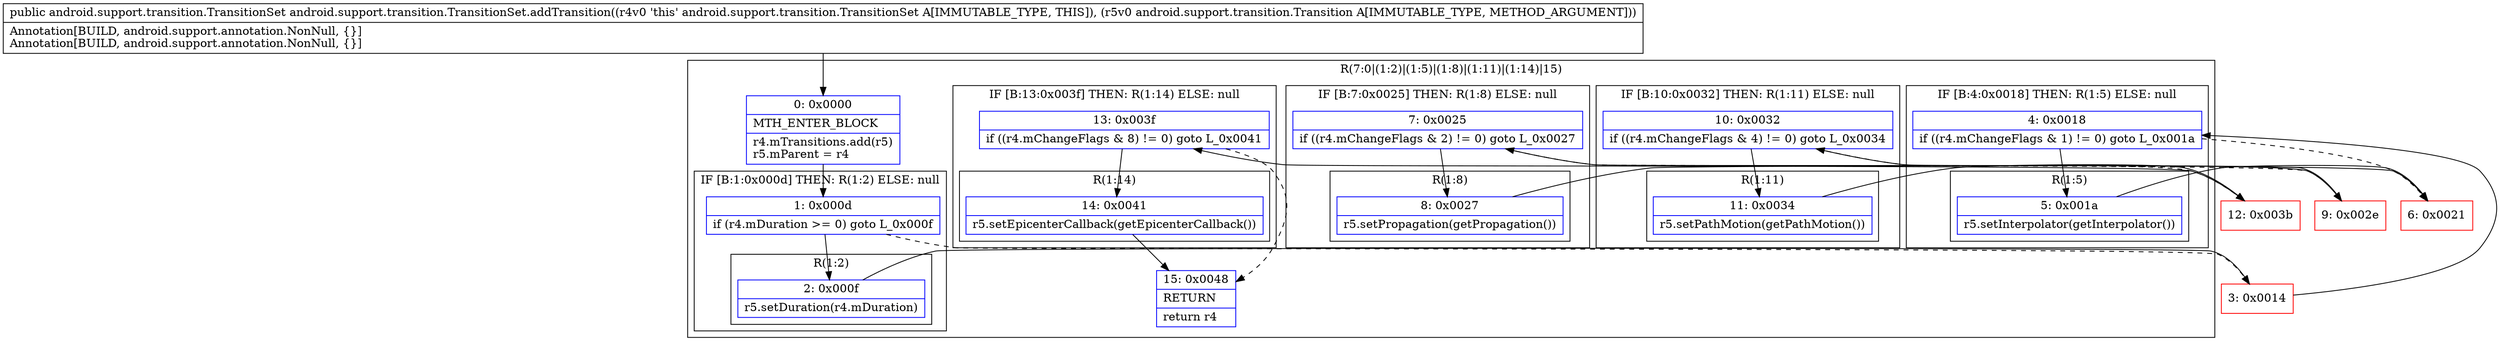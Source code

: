 digraph "CFG forandroid.support.transition.TransitionSet.addTransition(Landroid\/support\/transition\/Transition;)Landroid\/support\/transition\/TransitionSet;" {
subgraph cluster_Region_55020265 {
label = "R(7:0|(1:2)|(1:5)|(1:8)|(1:11)|(1:14)|15)";
node [shape=record,color=blue];
Node_0 [shape=record,label="{0\:\ 0x0000|MTH_ENTER_BLOCK\l|r4.mTransitions.add(r5)\lr5.mParent = r4\l}"];
subgraph cluster_IfRegion_898502612 {
label = "IF [B:1:0x000d] THEN: R(1:2) ELSE: null";
node [shape=record,color=blue];
Node_1 [shape=record,label="{1\:\ 0x000d|if (r4.mDuration \>= 0) goto L_0x000f\l}"];
subgraph cluster_Region_1668482740 {
label = "R(1:2)";
node [shape=record,color=blue];
Node_2 [shape=record,label="{2\:\ 0x000f|r5.setDuration(r4.mDuration)\l}"];
}
}
subgraph cluster_IfRegion_1592575895 {
label = "IF [B:4:0x0018] THEN: R(1:5) ELSE: null";
node [shape=record,color=blue];
Node_4 [shape=record,label="{4\:\ 0x0018|if ((r4.mChangeFlags & 1) != 0) goto L_0x001a\l}"];
subgraph cluster_Region_1640177249 {
label = "R(1:5)";
node [shape=record,color=blue];
Node_5 [shape=record,label="{5\:\ 0x001a|r5.setInterpolator(getInterpolator())\l}"];
}
}
subgraph cluster_IfRegion_620121378 {
label = "IF [B:7:0x0025] THEN: R(1:8) ELSE: null";
node [shape=record,color=blue];
Node_7 [shape=record,label="{7\:\ 0x0025|if ((r4.mChangeFlags & 2) != 0) goto L_0x0027\l}"];
subgraph cluster_Region_1607186862 {
label = "R(1:8)";
node [shape=record,color=blue];
Node_8 [shape=record,label="{8\:\ 0x0027|r5.setPropagation(getPropagation())\l}"];
}
}
subgraph cluster_IfRegion_1730350527 {
label = "IF [B:10:0x0032] THEN: R(1:11) ELSE: null";
node [shape=record,color=blue];
Node_10 [shape=record,label="{10\:\ 0x0032|if ((r4.mChangeFlags & 4) != 0) goto L_0x0034\l}"];
subgraph cluster_Region_510277420 {
label = "R(1:11)";
node [shape=record,color=blue];
Node_11 [shape=record,label="{11\:\ 0x0034|r5.setPathMotion(getPathMotion())\l}"];
}
}
subgraph cluster_IfRegion_149153438 {
label = "IF [B:13:0x003f] THEN: R(1:14) ELSE: null";
node [shape=record,color=blue];
Node_13 [shape=record,label="{13\:\ 0x003f|if ((r4.mChangeFlags & 8) != 0) goto L_0x0041\l}"];
subgraph cluster_Region_174536933 {
label = "R(1:14)";
node [shape=record,color=blue];
Node_14 [shape=record,label="{14\:\ 0x0041|r5.setEpicenterCallback(getEpicenterCallback())\l}"];
}
}
Node_15 [shape=record,label="{15\:\ 0x0048|RETURN\l|return r4\l}"];
}
Node_3 [shape=record,color=red,label="{3\:\ 0x0014}"];
Node_6 [shape=record,color=red,label="{6\:\ 0x0021}"];
Node_9 [shape=record,color=red,label="{9\:\ 0x002e}"];
Node_12 [shape=record,color=red,label="{12\:\ 0x003b}"];
MethodNode[shape=record,label="{public android.support.transition.TransitionSet android.support.transition.TransitionSet.addTransition((r4v0 'this' android.support.transition.TransitionSet A[IMMUTABLE_TYPE, THIS]), (r5v0 android.support.transition.Transition A[IMMUTABLE_TYPE, METHOD_ARGUMENT]))  | Annotation[BUILD, android.support.annotation.NonNull, \{\}]\lAnnotation[BUILD, android.support.annotation.NonNull, \{\}]\l}"];
MethodNode -> Node_0;
Node_0 -> Node_1;
Node_1 -> Node_2;
Node_1 -> Node_3[style=dashed];
Node_2 -> Node_3;
Node_4 -> Node_5;
Node_4 -> Node_6[style=dashed];
Node_5 -> Node_6;
Node_7 -> Node_8;
Node_7 -> Node_9[style=dashed];
Node_8 -> Node_9;
Node_10 -> Node_11;
Node_10 -> Node_12[style=dashed];
Node_11 -> Node_12;
Node_13 -> Node_14;
Node_13 -> Node_15[style=dashed];
Node_14 -> Node_15;
Node_3 -> Node_4;
Node_6 -> Node_7;
Node_9 -> Node_10;
Node_12 -> Node_13;
}

